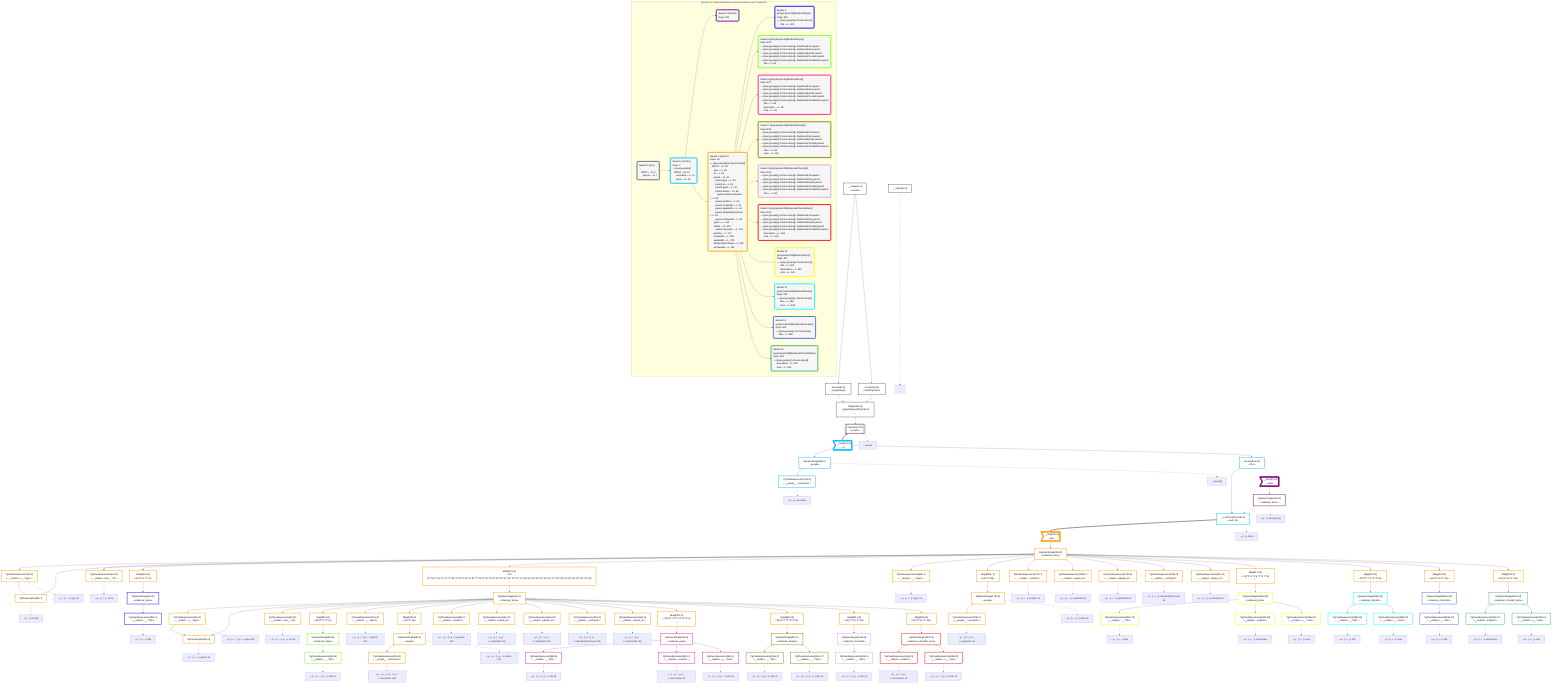 graph TD
    classDef path fill:#eee,stroke:#000,color:#000
    classDef plan fill:#fff,stroke-width:3px,color:#000
    classDef itemplan fill:#fff,stroke-width:6px,color:#000
    classDef sideeffectplan fill:#f00,stroke-width:6px,color:#000
    classDef bucket fill:#f6f6f6,color:#000,stroke-width:6px,text-align:left


    %% define plans
    __Value0["__Value[0∈0]"]:::plan
    __Value3["__Value[3∈0]<br />ᐸcontextᐳ"]:::plan
    Access8["Access[8∈0]<br />ᐸ3.pgSettingsᐳ"]:::plan
    Access9["Access[9∈0]<br />ᐸ3.withPgClientᐳ"]:::plan
    Object10["Object[10∈0]<br />ᐸ{pgSettings,withPgClient}ᐳ"]:::plan
    PgSelect7[["PgSelect[7∈0]<br />ᐸpeopleᐳ"]]:::plan
    __Item11>"__Item[11∈1]<br />ᐸ7ᐳ"]:::itemplan
    PgSelectSingle12["PgSelectSingle[12∈1]<br />ᐸpeopleᐳ"]:::plan
    PgClassExpression13["PgClassExpression[13∈1]<br />ᐸ__people__.”username”ᐳ"]:::plan
    Access841["Access[841∈1]<br />ᐸ11.1ᐳ"]:::plan
    __ListTransform19["__ListTransform[19∈1]<br />ᐸeach:15ᐳ"]:::plan
    __Item20>"__Item[20∈2]<br />ᐸ841ᐳ"]:::itemplan
    PgSelectSingle21["PgSelectSingle[21∈2]<br />ᐸrelational_itemsᐳ"]:::plan
    __Item22>"__Item[22∈3]<br />ᐸ19ᐳ"]:::itemplan
    PgSelectSingle23["PgSelectSingle[23∈3]<br />ᐸrelational_itemsᐳ"]:::plan
    PgClassExpression24["PgClassExpression[24∈3]<br />ᐸ__relation...s__.”type”ᐳ"]:::plan
    PgPolymorphic25["PgPolymorphic[25∈3]"]:::plan
    PgClassExpression26["PgClassExpression[26∈3]<br />ᐸ__relation...ems__.”id”ᐳ"]:::plan
    Map815["Map[815∈3]<br />ᐸ23:{”0”:1,”1”:2}ᐳ"]:::plan
    PgSelectSingle32["PgSelectSingle[32∈4]<br />ᐸrelational_topicsᐳ"]:::plan
    Map837["Map[837∈3]<br />ᐸ23:{”0”:15,”1”:16,”2”:17,”3”:18,”4”:19,”5”:20,”6”:21,”7”:22,”8”:23,”9”:24,”10”:25,”11”:26,”12”:27,”13”:28,”14”:29,”15”:30,”16”:31,”17”:32,”18”:33,”19”:34,”20”:35,”21”:36}ᐳ"]:::plan
    PgSelectSingle39["PgSelectSingle[39∈3]<br />ᐸrelational_itemsᐳ"]:::plan
    PgClassExpression40["PgClassExpression[40∈3]<br />ᐸ__relation...s__.”type”ᐳ"]:::plan
    PgPolymorphic41["PgPolymorphic[41∈3]"]:::plan
    PgClassExpression42["PgClassExpression[42∈3]<br />ᐸ__relation...ems__.”id”ᐳ"]:::plan
    Map825["Map[825∈3]<br />ᐸ39:{”0”:1,”1”:2}ᐳ"]:::plan
    PgSelectSingle48["PgSelectSingle[48∈5]<br />ᐸrelational_topicsᐳ"]:::plan
    PgClassExpression51["PgClassExpression[51∈3]<br />ᐸ__relation...__.”type2”ᐳ"]:::plan
    Map835["Map[835∈3]<br />ᐸ39:{”0”:16}ᐳ"]:::plan
    PgSelectSingle58["PgSelectSingle[58∈3]<br />ᐸpeopleᐳ"]:::plan
    PgClassExpression59["PgClassExpression[59∈3]<br />ᐸ__people__.”username”ᐳ"]:::plan
    PgClassExpression60["PgClassExpression[60∈3]<br />ᐸ__relation...”position”ᐳ"]:::plan
    PgClassExpression61["PgClassExpression[61∈3]<br />ᐸ__relation...reated_at”ᐳ"]:::plan
    PgClassExpression62["PgClassExpression[62∈3]<br />ᐸ__relation...pdated_at”ᐳ"]:::plan
    PgClassExpression63["PgClassExpression[63∈3]<br />ᐸ__relation..._archived”ᐳ"]:::plan
    PgClassExpression64["PgClassExpression[64∈3]<br />ᐸ__relation...chived_at”ᐳ"]:::plan
    PgClassExpression65["PgClassExpression[65∈5]<br />ᐸ__relation...__.”title”ᐳ"]:::plan
    Map827["Map[827∈3]<br />ᐸ39:{”0”:3,”1”:4,”2”:5,”3”:6}ᐳ"]:::plan
    PgSelectSingle72["PgSelectSingle[72∈6]<br />ᐸrelational_postsᐳ"]:::plan
    PgClassExpression89["PgClassExpression[89∈6]<br />ᐸ__relation...__.”title”ᐳ"]:::plan
    PgClassExpression90["PgClassExpression[90∈6]<br />ᐸ__relation...scription”ᐳ"]:::plan
    PgClassExpression91["PgClassExpression[91∈6]<br />ᐸ__relation...s__.”note”ᐳ"]:::plan
    Map829["Map[829∈3]<br />ᐸ39:{”0”:7,”1”:8,”2”:9}ᐳ"]:::plan
    PgSelectSingle98["PgSelectSingle[98∈7]<br />ᐸrelational_dividersᐳ"]:::plan
    PgClassExpression115["PgClassExpression[115∈7]<br />ᐸ__relation...__.”title”ᐳ"]:::plan
    PgClassExpression116["PgClassExpression[116∈7]<br />ᐸ__relation...__.”color”ᐳ"]:::plan
    Map831["Map[831∈3]<br />ᐸ39:{”0”:10,”1”:11}ᐳ"]:::plan
    PgSelectSingle123["PgSelectSingle[123∈8]<br />ᐸrelational_checklistsᐳ"]:::plan
    PgClassExpression140["PgClassExpression[140∈8]<br />ᐸ__relation...__.”title”ᐳ"]:::plan
    Map833["Map[833∈3]<br />ᐸ39:{”0”:12,”1”:13}ᐳ"]:::plan
    PgSelectSingle147["PgSelectSingle[147∈9]<br />ᐸrelational_checklist_itemsᐳ"]:::plan
    PgClassExpression164["PgClassExpression[164∈9]<br />ᐸ__relation...scription”ᐳ"]:::plan
    PgClassExpression165["PgClassExpression[165∈9]<br />ᐸ__relation...s__.”note”ᐳ"]:::plan
    PgClassExpression168["PgClassExpression[168∈3]<br />ᐸ__relation...__.”type2”ᐳ"]:::plan
    Map839["Map[839∈3]<br />ᐸ23:{”0”:38}ᐳ"]:::plan
    PgSelectSingle175["PgSelectSingle[175∈3]<br />ᐸpeopleᐳ"]:::plan
    PgClassExpression176["PgClassExpression[176∈3]<br />ᐸ__people__.”username”ᐳ"]:::plan
    PgClassExpression177["PgClassExpression[177∈3]<br />ᐸ__relation...”position”ᐳ"]:::plan
    PgClassExpression178["PgClassExpression[178∈3]<br />ᐸ__relation...reated_at”ᐳ"]:::plan
    PgClassExpression179["PgClassExpression[179∈3]<br />ᐸ__relation...pdated_at”ᐳ"]:::plan
    PgClassExpression180["PgClassExpression[180∈3]<br />ᐸ__relation..._archived”ᐳ"]:::plan
    PgClassExpression181["PgClassExpression[181∈3]<br />ᐸ__relation...chived_at”ᐳ"]:::plan
    PgClassExpression182["PgClassExpression[182∈4]<br />ᐸ__relation...__.”title”ᐳ"]:::plan
    Map817["Map[817∈3]<br />ᐸ23:{”0”:3,”1”:4,”2”:5,”3”:6}ᐳ"]:::plan
    PgSelectSingle189["PgSelectSingle[189∈10]<br />ᐸrelational_postsᐳ"]:::plan
    PgClassExpression339["PgClassExpression[339∈10]<br />ᐸ__relation...__.”title”ᐳ"]:::plan
    PgClassExpression340["PgClassExpression[340∈10]<br />ᐸ__relation...scription”ᐳ"]:::plan
    PgClassExpression341["PgClassExpression[341∈10]<br />ᐸ__relation...s__.”note”ᐳ"]:::plan
    Map819["Map[819∈3]<br />ᐸ23:{”0”:7,”1”:8,”2”:9}ᐳ"]:::plan
    PgSelectSingle348["PgSelectSingle[348∈11]<br />ᐸrelational_dividersᐳ"]:::plan
    PgClassExpression498["PgClassExpression[498∈11]<br />ᐸ__relation...__.”title”ᐳ"]:::plan
    PgClassExpression499["PgClassExpression[499∈11]<br />ᐸ__relation...__.”color”ᐳ"]:::plan
    Map821["Map[821∈3]<br />ᐸ23:{”0”:10,”1”:11}ᐳ"]:::plan
    PgSelectSingle506["PgSelectSingle[506∈12]<br />ᐸrelational_checklistsᐳ"]:::plan
    PgClassExpression656["PgClassExpression[656∈12]<br />ᐸ__relation...__.”title”ᐳ"]:::plan
    Map823["Map[823∈3]<br />ᐸ23:{”0”:12,”1”:13}ᐳ"]:::plan
    PgSelectSingle663["PgSelectSingle[663∈13]<br />ᐸrelational_checklist_itemsᐳ"]:::plan
    PgClassExpression813["PgClassExpression[813∈13]<br />ᐸ__relation...scription”ᐳ"]:::plan
    PgClassExpression814["PgClassExpression[814∈13]<br />ᐸ__relation...s__.”note”ᐳ"]:::plan

    %% plan dependencies
    __Value3 --> Access8
    __Value3 --> Access9
    Access8 & Access9 --> Object10
    Object10 --> PgSelect7
    PgSelect7 ==> __Item11
    __Item11 --> PgSelectSingle12
    PgSelectSingle12 --> PgClassExpression13
    __Item11 --> Access841
    Access841 --> __ListTransform19
    PgSelectSingle21 -.-> __ListTransform19
    Access841 -.-> __Item20
    __Item20 --> PgSelectSingle21
    __ListTransform19 ==> __Item22
    __Item22 --> PgSelectSingle23
    PgSelectSingle23 --> PgClassExpression24
    PgSelectSingle23 & PgClassExpression24 --> PgPolymorphic25
    PgSelectSingle23 --> PgClassExpression26
    PgSelectSingle23 --> Map815
    Map815 --> PgSelectSingle32
    PgSelectSingle23 --> Map837
    Map837 --> PgSelectSingle39
    PgSelectSingle39 --> PgClassExpression40
    PgSelectSingle39 & PgClassExpression40 --> PgPolymorphic41
    PgSelectSingle39 --> PgClassExpression42
    PgSelectSingle39 --> Map825
    Map825 --> PgSelectSingle48
    PgSelectSingle39 --> PgClassExpression51
    PgSelectSingle39 --> Map835
    Map835 --> PgSelectSingle58
    PgSelectSingle58 --> PgClassExpression59
    PgSelectSingle39 --> PgClassExpression60
    PgSelectSingle39 --> PgClassExpression61
    PgSelectSingle39 --> PgClassExpression62
    PgSelectSingle39 --> PgClassExpression63
    PgSelectSingle39 --> PgClassExpression64
    PgSelectSingle48 --> PgClassExpression65
    PgSelectSingle39 --> Map827
    Map827 --> PgSelectSingle72
    PgSelectSingle72 --> PgClassExpression89
    PgSelectSingle72 --> PgClassExpression90
    PgSelectSingle72 --> PgClassExpression91
    PgSelectSingle39 --> Map829
    Map829 --> PgSelectSingle98
    PgSelectSingle98 --> PgClassExpression115
    PgSelectSingle98 --> PgClassExpression116
    PgSelectSingle39 --> Map831
    Map831 --> PgSelectSingle123
    PgSelectSingle123 --> PgClassExpression140
    PgSelectSingle39 --> Map833
    Map833 --> PgSelectSingle147
    PgSelectSingle147 --> PgClassExpression164
    PgSelectSingle147 --> PgClassExpression165
    PgSelectSingle23 --> PgClassExpression168
    PgSelectSingle23 --> Map839
    Map839 --> PgSelectSingle175
    PgSelectSingle175 --> PgClassExpression176
    PgSelectSingle23 --> PgClassExpression177
    PgSelectSingle23 --> PgClassExpression178
    PgSelectSingle23 --> PgClassExpression179
    PgSelectSingle23 --> PgClassExpression180
    PgSelectSingle23 --> PgClassExpression181
    PgSelectSingle32 --> PgClassExpression182
    PgSelectSingle23 --> Map817
    Map817 --> PgSelectSingle189
    PgSelectSingle189 --> PgClassExpression339
    PgSelectSingle189 --> PgClassExpression340
    PgSelectSingle189 --> PgClassExpression341
    PgSelectSingle23 --> Map819
    Map819 --> PgSelectSingle348
    PgSelectSingle348 --> PgClassExpression498
    PgSelectSingle348 --> PgClassExpression499
    PgSelectSingle23 --> Map821
    Map821 --> PgSelectSingle506
    PgSelectSingle506 --> PgClassExpression656
    PgSelectSingle23 --> Map823
    Map823 --> PgSelectSingle663
    PgSelectSingle663 --> PgClassExpression813
    PgSelectSingle663 --> PgClassExpression814

    %% plan-to-path relationships
    P0["~"]
    __Value0 -.-> P0
    P7["ᐳpeople"]
    PgSelect7 -.-> P7
    P12["ᐳpeople[]"]
    PgSelectSingle12 -.-> P12
    P13["ᐳp…]ᐳusername"]
    PgClassExpression13 -.-> P13
    P19["ᐳp…]ᐳitems"]
    __ListTransform19 -.-> P19
    P21["ᐳp…]ᐳitems@19[]"]
    PgSelectSingle21 -.-> P21
    P24["ᐳp…]ᐳi…]ᐳtype x5"]
    PgClassExpression24 -.-> P24
    P25["ᐳp…]ᐳitems[]"]
    PgPolymorphic25 -.-> P25
    P26["ᐳp…]ᐳi…]ᐳid x5"]
    PgClassExpression26 -.-> P26
    P40["ᐳp…]ᐳi…]ᐳp…tᐳtype x25"]
    PgClassExpression40 -.-> P40
    P41["ᐳp…]ᐳi…]ᐳparent x5"]
    PgPolymorphic41 -.-> P41
    P42["ᐳp…]ᐳi…]ᐳp…tᐳid x25"]
    PgClassExpression42 -.-> P42
    P51["ᐳp…]ᐳi…]ᐳp…tᐳtype2 x25"]
    PgClassExpression51 -.-> P51
    P58["ᐳp…]ᐳi…]ᐳp…tᐳauthor x25"]
    PgSelectSingle58 -.-> P58
    P59["ᐳp…]ᐳi…]ᐳp…tᐳa…rᐳusername x25"]
    PgClassExpression59 -.-> P59
    P60["ᐳp…]ᐳi…]ᐳp…tᐳposition x25"]
    PgClassExpression60 -.-> P60
    P61["ᐳp…]ᐳi…]ᐳp…tᐳcreatedAt x25"]
    PgClassExpression61 -.-> P61
    P62["ᐳp…]ᐳi…]ᐳp…tᐳupdatedAt x25"]
    PgClassExpression62 -.-> P62
    P63["ᐳp…]ᐳi…]ᐳp…tᐳisExplicitlyArchived x25"]
    PgClassExpression63 -.-> P63
    P64["ᐳp…]ᐳi…]ᐳp…tᐳarchivedAt x25"]
    PgClassExpression64 -.-> P64
    P65["ᐳp…]ᐳi…]ᐳp…tᐳtitle x5"]
    PgClassExpression65 -.-> P65
    P89["ᐳp…]ᐳi…]ᐳp…tᐳtitle x5"]
    PgClassExpression89 -.-> P89
    P90["ᐳp…]ᐳi…]ᐳp…tᐳdescription x5"]
    PgClassExpression90 -.-> P90
    P91["ᐳp…]ᐳi…]ᐳp…tᐳnote x5"]
    PgClassExpression91 -.-> P91
    P115["ᐳp…]ᐳi…]ᐳp…tᐳtitle x5"]
    PgClassExpression115 -.-> P115
    P116["ᐳp…]ᐳi…]ᐳp…tᐳcolor x5"]
    PgClassExpression116 -.-> P116
    P140["ᐳp…]ᐳi…]ᐳp…tᐳtitle x5"]
    PgClassExpression140 -.-> P140
    P164["ᐳp…]ᐳi…]ᐳp…tᐳdescription x5"]
    PgClassExpression164 -.-> P164
    P165["ᐳp…]ᐳi…]ᐳp…tᐳnote x5"]
    PgClassExpression165 -.-> P165
    P168["ᐳp…]ᐳi…]ᐳtype2 x5"]
    PgClassExpression168 -.-> P168
    P175["ᐳp…]ᐳi…]ᐳauthor x5"]
    PgSelectSingle175 -.-> P175
    P176["ᐳp…]ᐳi…]ᐳa…rᐳusername x5"]
    PgClassExpression176 -.-> P176
    P177["ᐳp…]ᐳi…]ᐳposition x5"]
    PgClassExpression177 -.-> P177
    P178["ᐳp…]ᐳi…]ᐳcreatedAt x5"]
    PgClassExpression178 -.-> P178
    P179["ᐳp…]ᐳi…]ᐳupdatedAt x5"]
    PgClassExpression179 -.-> P179
    P180["ᐳp…]ᐳi…]ᐳisExplicitlyArchived x5"]
    PgClassExpression180 -.-> P180
    P181["ᐳp…]ᐳi…]ᐳarchivedAt x5"]
    PgClassExpression181 -.-> P181
    P182["ᐳp…]ᐳi…]ᐳtitle"]
    PgClassExpression182 -.-> P182
    P339["ᐳp…]ᐳi…]ᐳtitle"]
    PgClassExpression339 -.-> P339
    P340["ᐳp…]ᐳi…]ᐳdescription"]
    PgClassExpression340 -.-> P340
    P341["ᐳp…]ᐳi…]ᐳnote"]
    PgClassExpression341 -.-> P341
    P498["ᐳp…]ᐳi…]ᐳtitle"]
    PgClassExpression498 -.-> P498
    P499["ᐳp…]ᐳi…]ᐳcolor"]
    PgClassExpression499 -.-> P499
    P656["ᐳp…]ᐳi…]ᐳtitle"]
    PgClassExpression656 -.-> P656
    P813["ᐳp…]ᐳi…]ᐳdescription"]
    PgClassExpression813 -.-> P813
    P814["ᐳp…]ᐳi…]ᐳnote"]
    PgClassExpression814 -.-> P814

    subgraph "Buckets for queries/interfaces-relational/nested-more-fragments"
    Bucket0("Bucket 0 (root)<br />~<br />⠀ROOT ᐸ-O- 0<br />⠀⠀people ᐸ-A- 7"):::bucket
    classDef bucket0 stroke:#696969
    class Bucket0,__Value0,__Value3,PgSelect7,Access8,Access9,Object10 bucket0
    Bucket1("Bucket 1 (item11)<br />Deps: 7<br />~ᐳQuery.people[]<br />⠀ROOT ᐸ-O- 12<br />⠀⠀username ᐸ-L- 13<br />⠀⠀items ᐸ-A- 19"):::bucket
    classDef bucket1 stroke:#00bfff
    class Bucket1,__Item11,PgSelectSingle12,PgClassExpression13,__ListTransform19,Access841 bucket1
    Bucket2("Bucket 2 (item20)<br />Deps: 841"):::bucket
    classDef bucket2 stroke:#7f007f
    class Bucket2,__Item20,PgSelectSingle21 bucket2
    Bucket3("Bucket 3 (item22)<br />Deps: 19<br />~ᐳQuery.people[]ᐳPerson.items[]<br />⠀ROOT ᐸ-O- 25<br />⠀⠀type ᐸ-L- 24<br />⠀⠀id ᐸ-L- 26<br />⠀⠀parent ᐸ-O- 41<br />⠀⠀⠀parent.type ᐸ-L- 40<br />⠀⠀⠀parent.id ᐸ-L- 42<br />⠀⠀⠀parent.type2 ᐸ-L- 51<br />⠀⠀⠀parent.author ᐸ-O- 58<br />⠀⠀⠀⠀parent.author.username ᐸ-L- 59<br />⠀⠀⠀parent.position ᐸ-L- 60<br />⠀⠀⠀parent.createdAt ᐸ-L- 61<br />⠀⠀⠀parent.updatedAt ᐸ-L- 62<br />⠀⠀⠀parent.isExplicitlyArchived ᐸ-L- 63<br />⠀⠀⠀parent.archivedAt ᐸ-L- 64<br />⠀⠀type2 ᐸ-L- 168<br />⠀⠀author ᐸ-O- 175<br />⠀⠀⠀author.username ᐸ-L- 176<br />⠀⠀position ᐸ-L- 177<br />⠀⠀createdAt ᐸ-L- 178<br />⠀⠀updatedAt ᐸ-L- 179<br />⠀⠀isExplicitlyArchived ᐸ-L- 180<br />⠀⠀archivedAt ᐸ-L- 181"):::bucket
    classDef bucket3 stroke:#ffa500
    class Bucket3,__Item22,PgSelectSingle23,PgClassExpression24,PgPolymorphic25,PgClassExpression26,PgSelectSingle39,PgClassExpression40,PgPolymorphic41,PgClassExpression42,PgClassExpression51,PgSelectSingle58,PgClassExpression59,PgClassExpression60,PgClassExpression61,PgClassExpression62,PgClassExpression63,PgClassExpression64,PgClassExpression168,PgSelectSingle175,PgClassExpression176,PgClassExpression177,PgClassExpression178,PgClassExpression179,PgClassExpression180,PgClassExpression181,Map815,Map817,Map819,Map821,Map823,Map825,Map827,Map829,Map831,Map833,Map835,Map837,Map839 bucket3
    Bucket4("Bucket 4 (polymorphic25[RelationalTopic])<br />Deps: 815<br />~ᐳQuery.people[]ᐳPerson.items[]<br />⠀⠀title ᐸ-L- 182"):::bucket
    classDef bucket4 stroke:#0000ff
    class Bucket4,PgSelectSingle32,PgClassExpression182 bucket4
    Bucket5("Bucket 5 (polymorphic41[RelationalTopic])<br />Deps: 825<br />~ᐳQuery.people[]ᐳPerson.items[]ᐳRelationalPost.parent<br />~ᐳQuery.people[]ᐳPerson.items[]ᐳRelationalTopic.parent<br />~ᐳQuery.people[]ᐳPerson.items[]ᐳRelationalDivider.parent<br />~ᐳQuery.people[]ᐳPerson.items[]ᐳRelationalChecklist.parent<br />~ᐳQuery.people[]ᐳPerson.items[]ᐳRelationalChecklistItem.parent<br />⠀⠀title ᐸ-L- 65"):::bucket
    classDef bucket5 stroke:#7fff00
    class Bucket5,PgSelectSingle48,PgClassExpression65 bucket5
    Bucket6("Bucket 6 (polymorphic41[RelationalPost])<br />Deps: 827<br />~ᐳQuery.people[]ᐳPerson.items[]ᐳRelationalPost.parent<br />~ᐳQuery.people[]ᐳPerson.items[]ᐳRelationalTopic.parent<br />~ᐳQuery.people[]ᐳPerson.items[]ᐳRelationalDivider.parent<br />~ᐳQuery.people[]ᐳPerson.items[]ᐳRelationalChecklist.parent<br />~ᐳQuery.people[]ᐳPerson.items[]ᐳRelationalChecklistItem.parent<br />⠀⠀title ᐸ-L- 89<br />⠀⠀description ᐸ-L- 90<br />⠀⠀note ᐸ-L- 91"):::bucket
    classDef bucket6 stroke:#ff1493
    class Bucket6,PgSelectSingle72,PgClassExpression89,PgClassExpression90,PgClassExpression91 bucket6
    Bucket7("Bucket 7 (polymorphic41[RelationalDivider])<br />Deps: 829<br />~ᐳQuery.people[]ᐳPerson.items[]ᐳRelationalPost.parent<br />~ᐳQuery.people[]ᐳPerson.items[]ᐳRelationalTopic.parent<br />~ᐳQuery.people[]ᐳPerson.items[]ᐳRelationalDivider.parent<br />~ᐳQuery.people[]ᐳPerson.items[]ᐳRelationalChecklist.parent<br />~ᐳQuery.people[]ᐳPerson.items[]ᐳRelationalChecklistItem.parent<br />⠀⠀title ᐸ-L- 115<br />⠀⠀color ᐸ-L- 116"):::bucket
    classDef bucket7 stroke:#808000
    class Bucket7,PgSelectSingle98,PgClassExpression115,PgClassExpression116 bucket7
    Bucket8("Bucket 8 (polymorphic41[RelationalChecklist])<br />Deps: 831<br />~ᐳQuery.people[]ᐳPerson.items[]ᐳRelationalPost.parent<br />~ᐳQuery.people[]ᐳPerson.items[]ᐳRelationalTopic.parent<br />~ᐳQuery.people[]ᐳPerson.items[]ᐳRelationalDivider.parent<br />~ᐳQuery.people[]ᐳPerson.items[]ᐳRelationalChecklist.parent<br />~ᐳQuery.people[]ᐳPerson.items[]ᐳRelationalChecklistItem.parent<br />⠀⠀title ᐸ-L- 140"):::bucket
    classDef bucket8 stroke:#dda0dd
    class Bucket8,PgSelectSingle123,PgClassExpression140 bucket8
    Bucket9("Bucket 9 (polymorphic41[RelationalChecklistItem])<br />Deps: 833<br />~ᐳQuery.people[]ᐳPerson.items[]ᐳRelationalPost.parent<br />~ᐳQuery.people[]ᐳPerson.items[]ᐳRelationalTopic.parent<br />~ᐳQuery.people[]ᐳPerson.items[]ᐳRelationalDivider.parent<br />~ᐳQuery.people[]ᐳPerson.items[]ᐳRelationalChecklist.parent<br />~ᐳQuery.people[]ᐳPerson.items[]ᐳRelationalChecklistItem.parent<br />⠀⠀description ᐸ-L- 164<br />⠀⠀note ᐸ-L- 165"):::bucket
    classDef bucket9 stroke:#ff0000
    class Bucket9,PgSelectSingle147,PgClassExpression164,PgClassExpression165 bucket9
    Bucket10("Bucket 10 (polymorphic25[RelationalPost])<br />Deps: 817<br />~ᐳQuery.people[]ᐳPerson.items[]<br />⠀⠀title ᐸ-L- 339<br />⠀⠀description ᐸ-L- 340<br />⠀⠀note ᐸ-L- 341"):::bucket
    classDef bucket10 stroke:#ffff00
    class Bucket10,PgSelectSingle189,PgClassExpression339,PgClassExpression340,PgClassExpression341 bucket10
    Bucket11("Bucket 11 (polymorphic25[RelationalDivider])<br />Deps: 819<br />~ᐳQuery.people[]ᐳPerson.items[]<br />⠀⠀title ᐸ-L- 498<br />⠀⠀color ᐸ-L- 499"):::bucket
    classDef bucket11 stroke:#00ffff
    class Bucket11,PgSelectSingle348,PgClassExpression498,PgClassExpression499 bucket11
    Bucket12("Bucket 12 (polymorphic25[RelationalChecklist])<br />Deps: 821<br />~ᐳQuery.people[]ᐳPerson.items[]<br />⠀⠀title ᐸ-L- 656"):::bucket
    classDef bucket12 stroke:#4169e1
    class Bucket12,PgSelectSingle506,PgClassExpression656 bucket12
    Bucket13("Bucket 13 (polymorphic25[RelationalChecklistItem])<br />Deps: 823<br />~ᐳQuery.people[]ᐳPerson.items[]<br />⠀⠀description ᐸ-L- 813<br />⠀⠀note ᐸ-L- 814"):::bucket
    classDef bucket13 stroke:#3cb371
    class Bucket13,PgSelectSingle663,PgClassExpression813,PgClassExpression814 bucket13
    Bucket0 --> Bucket1
    Bucket1 --> Bucket2 & Bucket3
    Bucket3 --> Bucket4 & Bucket5 & Bucket6 & Bucket7 & Bucket8 & Bucket9 & Bucket10 & Bucket11 & Bucket12 & Bucket13
    end
